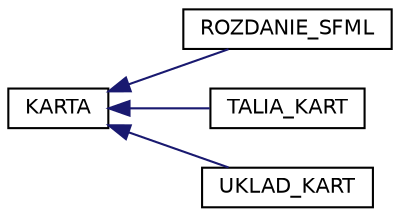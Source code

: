 digraph "Graphical Class Hierarchy"
{
  edge [fontname="Helvetica",fontsize="10",labelfontname="Helvetica",labelfontsize="10"];
  node [fontname="Helvetica",fontsize="10",shape=record];
  rankdir="LR";
  Node0 [label="KARTA",height=0.2,width=0.4,color="black", fillcolor="white", style="filled",URL="$class_k_a_r_t_a.html"];
  Node0 -> Node1 [dir="back",color="midnightblue",fontsize="10",style="solid",fontname="Helvetica"];
  Node1 [label="ROZDANIE_SFML",height=0.2,width=0.4,color="black", fillcolor="white", style="filled",URL="$class_r_o_z_d_a_n_i_e___s_f_m_l.html"];
  Node0 -> Node2 [dir="back",color="midnightblue",fontsize="10",style="solid",fontname="Helvetica"];
  Node2 [label="TALIA_KART",height=0.2,width=0.4,color="black", fillcolor="white", style="filled",URL="$class_t_a_l_i_a___k_a_r_t.html"];
  Node0 -> Node3 [dir="back",color="midnightblue",fontsize="10",style="solid",fontname="Helvetica"];
  Node3 [label="UKLAD_KART",height=0.2,width=0.4,color="black", fillcolor="white", style="filled",URL="$class_u_k_l_a_d___k_a_r_t.html"];
}
